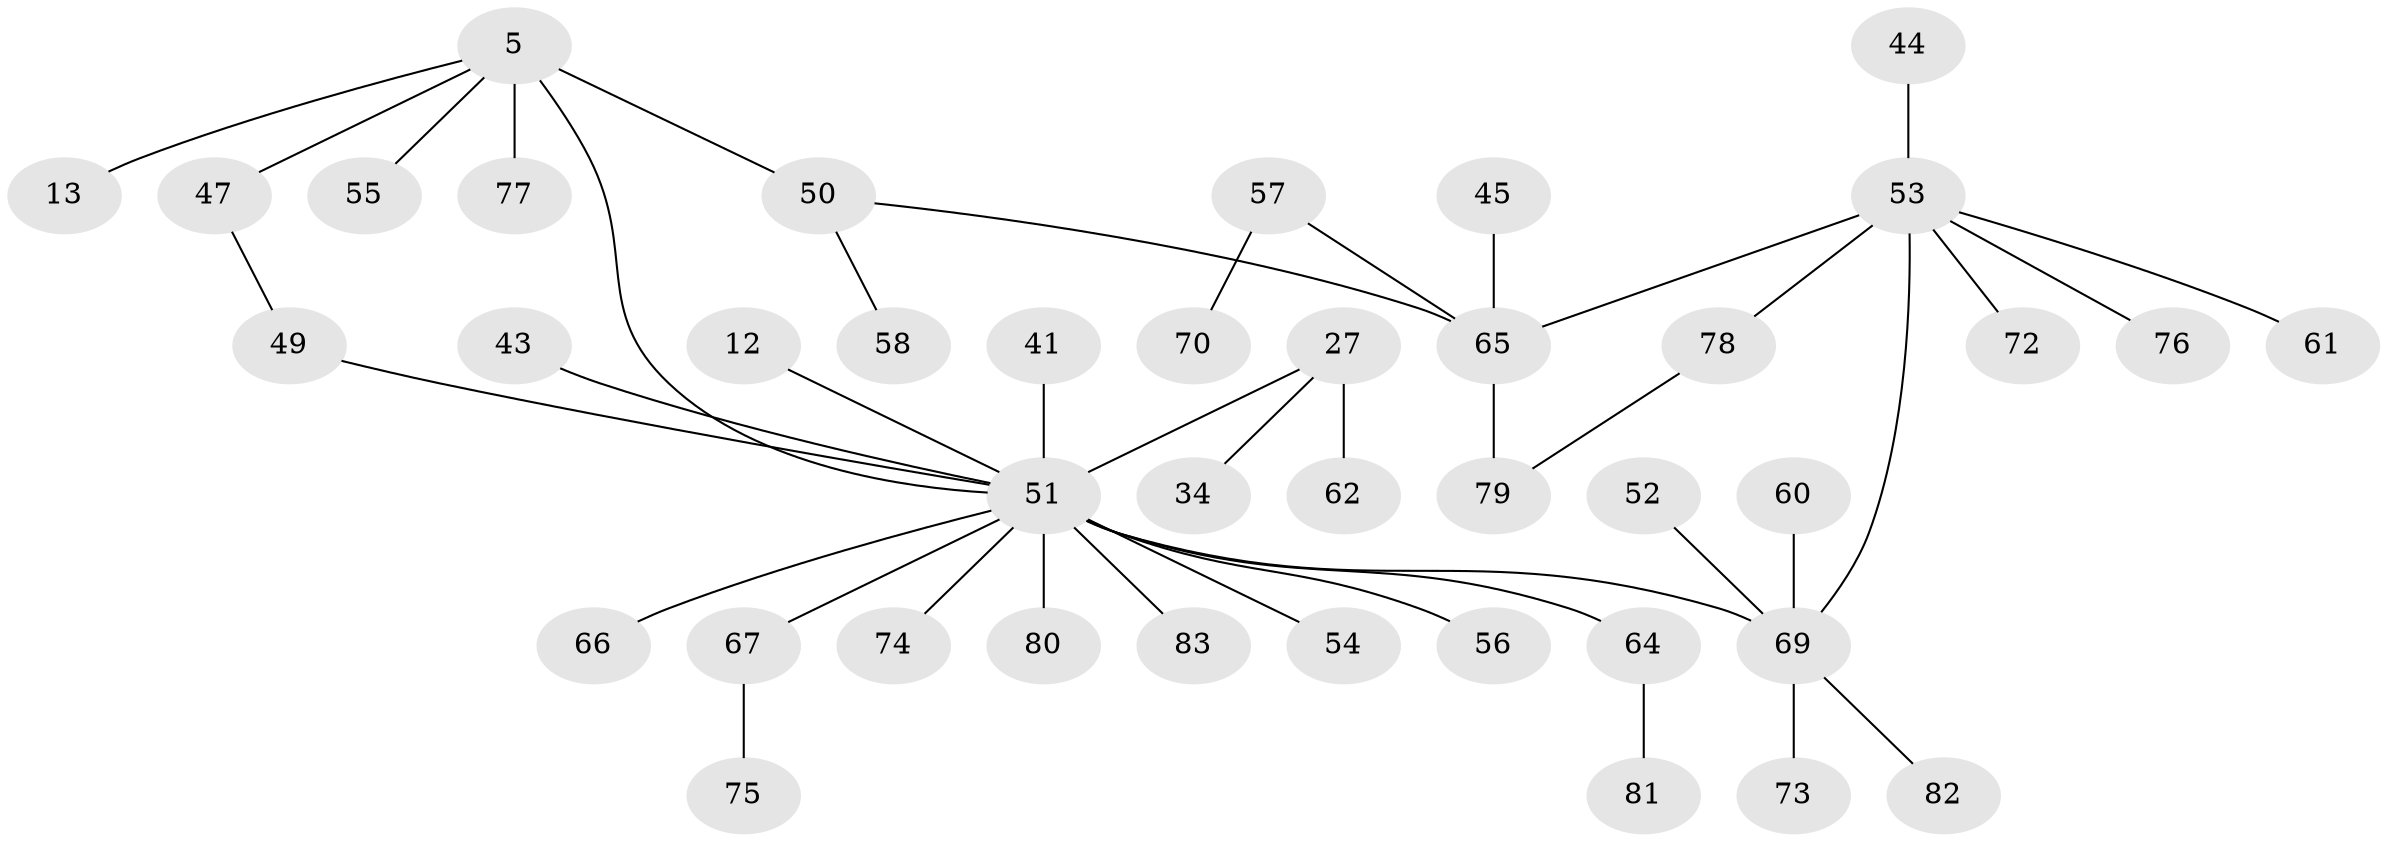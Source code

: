 // original degree distribution, {6: 0.012048192771084338, 3: 0.13253012048192772, 5: 0.060240963855421686, 4: 0.13253012048192772, 1: 0.3855421686746988, 2: 0.27710843373493976}
// Generated by graph-tools (version 1.1) at 2025/42/03/09/25 04:42:28]
// undirected, 41 vertices, 43 edges
graph export_dot {
graph [start="1"]
  node [color=gray90,style=filled];
  5 [super="+4"];
  12;
  13;
  27 [super="+11"];
  34;
  41;
  43;
  44;
  45;
  47;
  49 [super="+23"];
  50 [super="+9"];
  51 [super="+16+19+17+14+29"];
  52;
  53 [super="+39+35"];
  54 [super="+28"];
  55;
  56;
  57;
  58 [super="+42"];
  60;
  61 [super="+37"];
  62 [super="+20"];
  64 [super="+59"];
  65 [super="+25+31"];
  66;
  67 [super="+30+33"];
  69 [super="+18+32+48+68"];
  70;
  72;
  73;
  74;
  75;
  76 [super="+40"];
  77;
  78 [super="+71"];
  79;
  80;
  81;
  82;
  83;
  5 -- 50 [weight=2];
  5 -- 77;
  5 -- 47;
  5 -- 55;
  5 -- 13;
  5 -- 51;
  12 -- 51;
  27 -- 34 [weight=2];
  27 -- 51 [weight=3];
  27 -- 62;
  41 -- 51;
  43 -- 51;
  44 -- 53;
  45 -- 65;
  47 -- 49;
  49 -- 51;
  50 -- 65;
  50 -- 58;
  51 -- 56;
  51 -- 80;
  51 -- 66;
  51 -- 67 [weight=3];
  51 -- 64;
  51 -- 69 [weight=2];
  51 -- 74;
  51 -- 83;
  51 -- 54;
  52 -- 69;
  53 -- 65 [weight=2];
  53 -- 72;
  53 -- 78;
  53 -- 61;
  53 -- 76;
  53 -- 69;
  57 -- 70;
  57 -- 65;
  60 -- 69;
  64 -- 81;
  65 -- 79;
  67 -- 75;
  69 -- 82;
  69 -- 73;
  78 -- 79;
}
